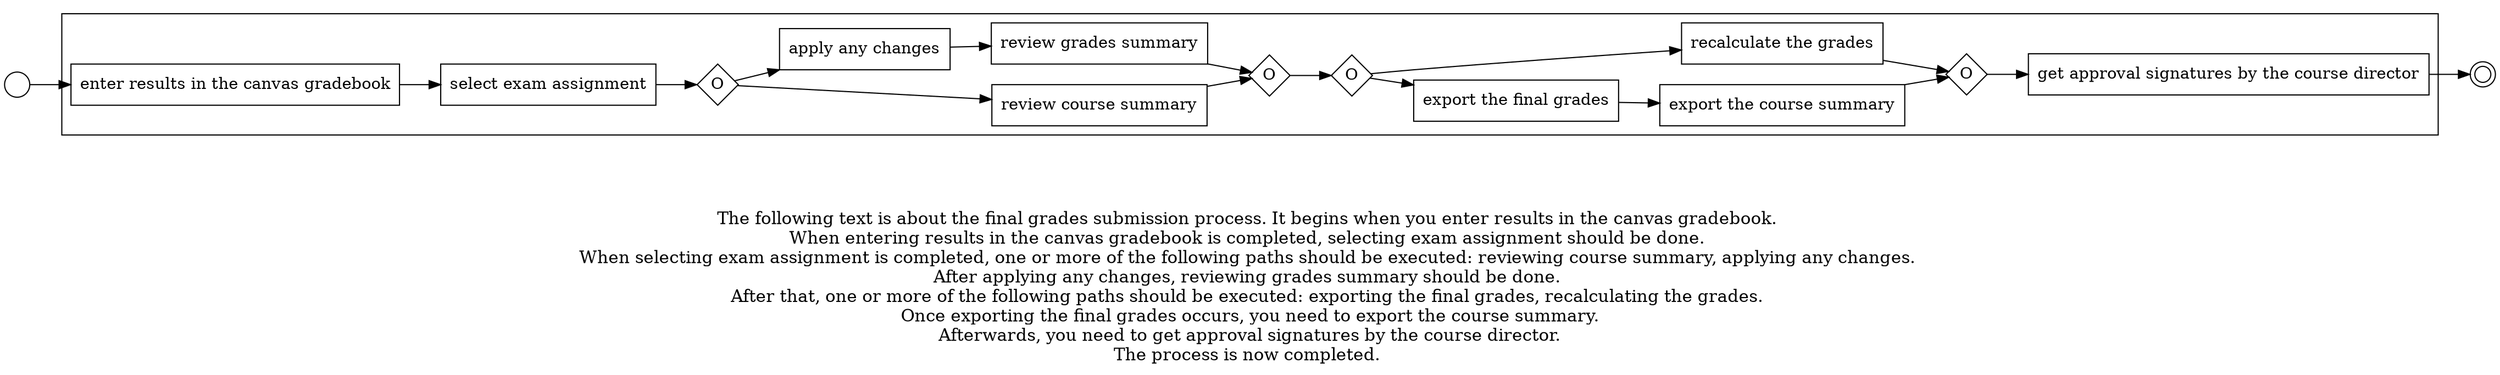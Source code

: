 digraph "final grades submission process_4" {
	graph [rankdir=LR]
	START_NODE [label="" shape=circle width=0.3]
	subgraph CLUSTER_0 {
		"enter results in the canvas gradebook" [shape=box]
		"select exam assignment" [shape=box]
		"enter results in the canvas gradebook" -> "select exam assignment"
		"OR_SPLIT--3. Review grades and course summary_FFMH" [label=O fixedsize=true shape=diamond width=0.5]
		"select exam assignment" -> "OR_SPLIT--3. Review grades and course summary_FFMH"
		"review course summary" [shape=box]
		"OR_SPLIT--3. Review grades and course summary_FFMH" -> "review course summary"
		"apply any changes" [shape=box]
		"OR_SPLIT--3. Review grades and course summary_FFMH" -> "apply any changes"
		"review grades summary" [shape=box]
		"apply any changes" -> "review grades summary"
		"OR_JOIN--3. Review grades and course summary_FFMH" [label=O fixedsize=true shape=diamond width=0.5]
		"review course summary" -> "OR_JOIN--3. Review grades and course summary_FFMH"
		"review grades summary" -> "OR_JOIN--3. Review grades and course summary_FFMH"
		"OR_SPLIT--4. Re-calculate and get approval_09IO" [label=O fixedsize=true shape=diamond width=0.5]
		"OR_JOIN--3. Review grades and course summary_FFMH" -> "OR_SPLIT--4. Re-calculate and get approval_09IO"
		"export the final grades" [shape=box]
		"OR_SPLIT--4. Re-calculate and get approval_09IO" -> "export the final grades"
		"recalculate the grades" [shape=box]
		"OR_SPLIT--4. Re-calculate and get approval_09IO" -> "recalculate the grades"
		"export the course summary" [shape=box]
		"export the final grades" -> "export the course summary"
		"OR_JOIN--4. Re-calculate and get approval_09IO" [label=O fixedsize=true shape=diamond width=0.5]
		"export the course summary" -> "OR_JOIN--4. Re-calculate and get approval_09IO"
		"recalculate the grades" -> "OR_JOIN--4. Re-calculate and get approval_09IO"
		"get approval signatures by the course director" [shape=box]
		"OR_JOIN--4. Re-calculate and get approval_09IO" -> "get approval signatures by the course director"
	}
	START_NODE -> "enter results in the canvas gradebook"
	END_NODE [label="" shape=doublecircle width=0.2]
	"get approval signatures by the course director" -> END_NODE
	fontsize=15 label="\n\n
The following text is about the final grades submission process. It begins when you enter results in the canvas gradebook. 
When entering results in the canvas gradebook is completed, selecting exam assignment should be done. 
When selecting exam assignment is completed, one or more of the following paths should be executed: reviewing course summary, applying any changes. 
After applying any changes, reviewing grades summary should be done. 
After that, one or more of the following paths should be executed: exporting the final grades, recalculating the grades. 
Once exporting the final grades occurs, you need to export the course summary.
Afterwards, you need to get approval signatures by the course director.
The process is now completed. 
"
}
